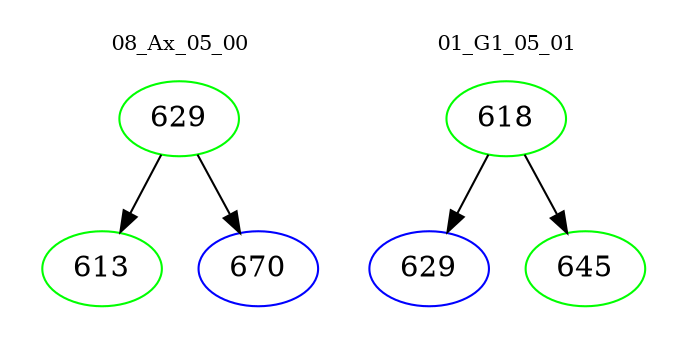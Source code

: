 digraph{
subgraph cluster_0 {
color = white
label = "08_Ax_05_00";
fontsize=10;
T0_629 [label="629", color="green"]
T0_629 -> T0_613 [color="black"]
T0_613 [label="613", color="green"]
T0_629 -> T0_670 [color="black"]
T0_670 [label="670", color="blue"]
}
subgraph cluster_1 {
color = white
label = "01_G1_05_01";
fontsize=10;
T1_618 [label="618", color="green"]
T1_618 -> T1_629 [color="black"]
T1_629 [label="629", color="blue"]
T1_618 -> T1_645 [color="black"]
T1_645 [label="645", color="green"]
}
}
